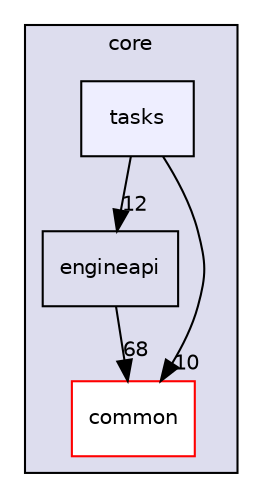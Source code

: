 digraph "platform/core/tasks" {
  compound=true
  node [ fontsize="10", fontname="Helvetica"];
  edge [ labelfontsize="10", labelfontname="Helvetica"];
  subgraph clusterdir_3066efc1f4040d52e90bf8a29ab3f16b {
    graph [ bgcolor="#ddddee", pencolor="black", label="core" fontname="Helvetica", fontsize="10", URL="dir_3066efc1f4040d52e90bf8a29ab3f16b.html"]
  dir_669889d533271cab2fc24b0610c5e5c5 [shape=box label="engineapi" URL="dir_669889d533271cab2fc24b0610c5e5c5.html"];
  dir_ff47398fa61110350cc6863e3680f308 [shape=box label="common" fillcolor="white" style="filled" color="red" URL="dir_ff47398fa61110350cc6863e3680f308.html"];
  dir_1720b72b6488c0f1bf63674f4b8ebeb0 [shape=box, label="tasks", style="filled", fillcolor="#eeeeff", pencolor="black", URL="dir_1720b72b6488c0f1bf63674f4b8ebeb0.html"];
  }
  dir_669889d533271cab2fc24b0610c5e5c5->dir_ff47398fa61110350cc6863e3680f308 [headlabel="68", labeldistance=1.5 headhref="dir_000069_000068.html"];
  dir_1720b72b6488c0f1bf63674f4b8ebeb0->dir_669889d533271cab2fc24b0610c5e5c5 [headlabel="12", labeldistance=1.5 headhref="dir_000074_000069.html"];
  dir_1720b72b6488c0f1bf63674f4b8ebeb0->dir_ff47398fa61110350cc6863e3680f308 [headlabel="10", labeldistance=1.5 headhref="dir_000074_000068.html"];
}
